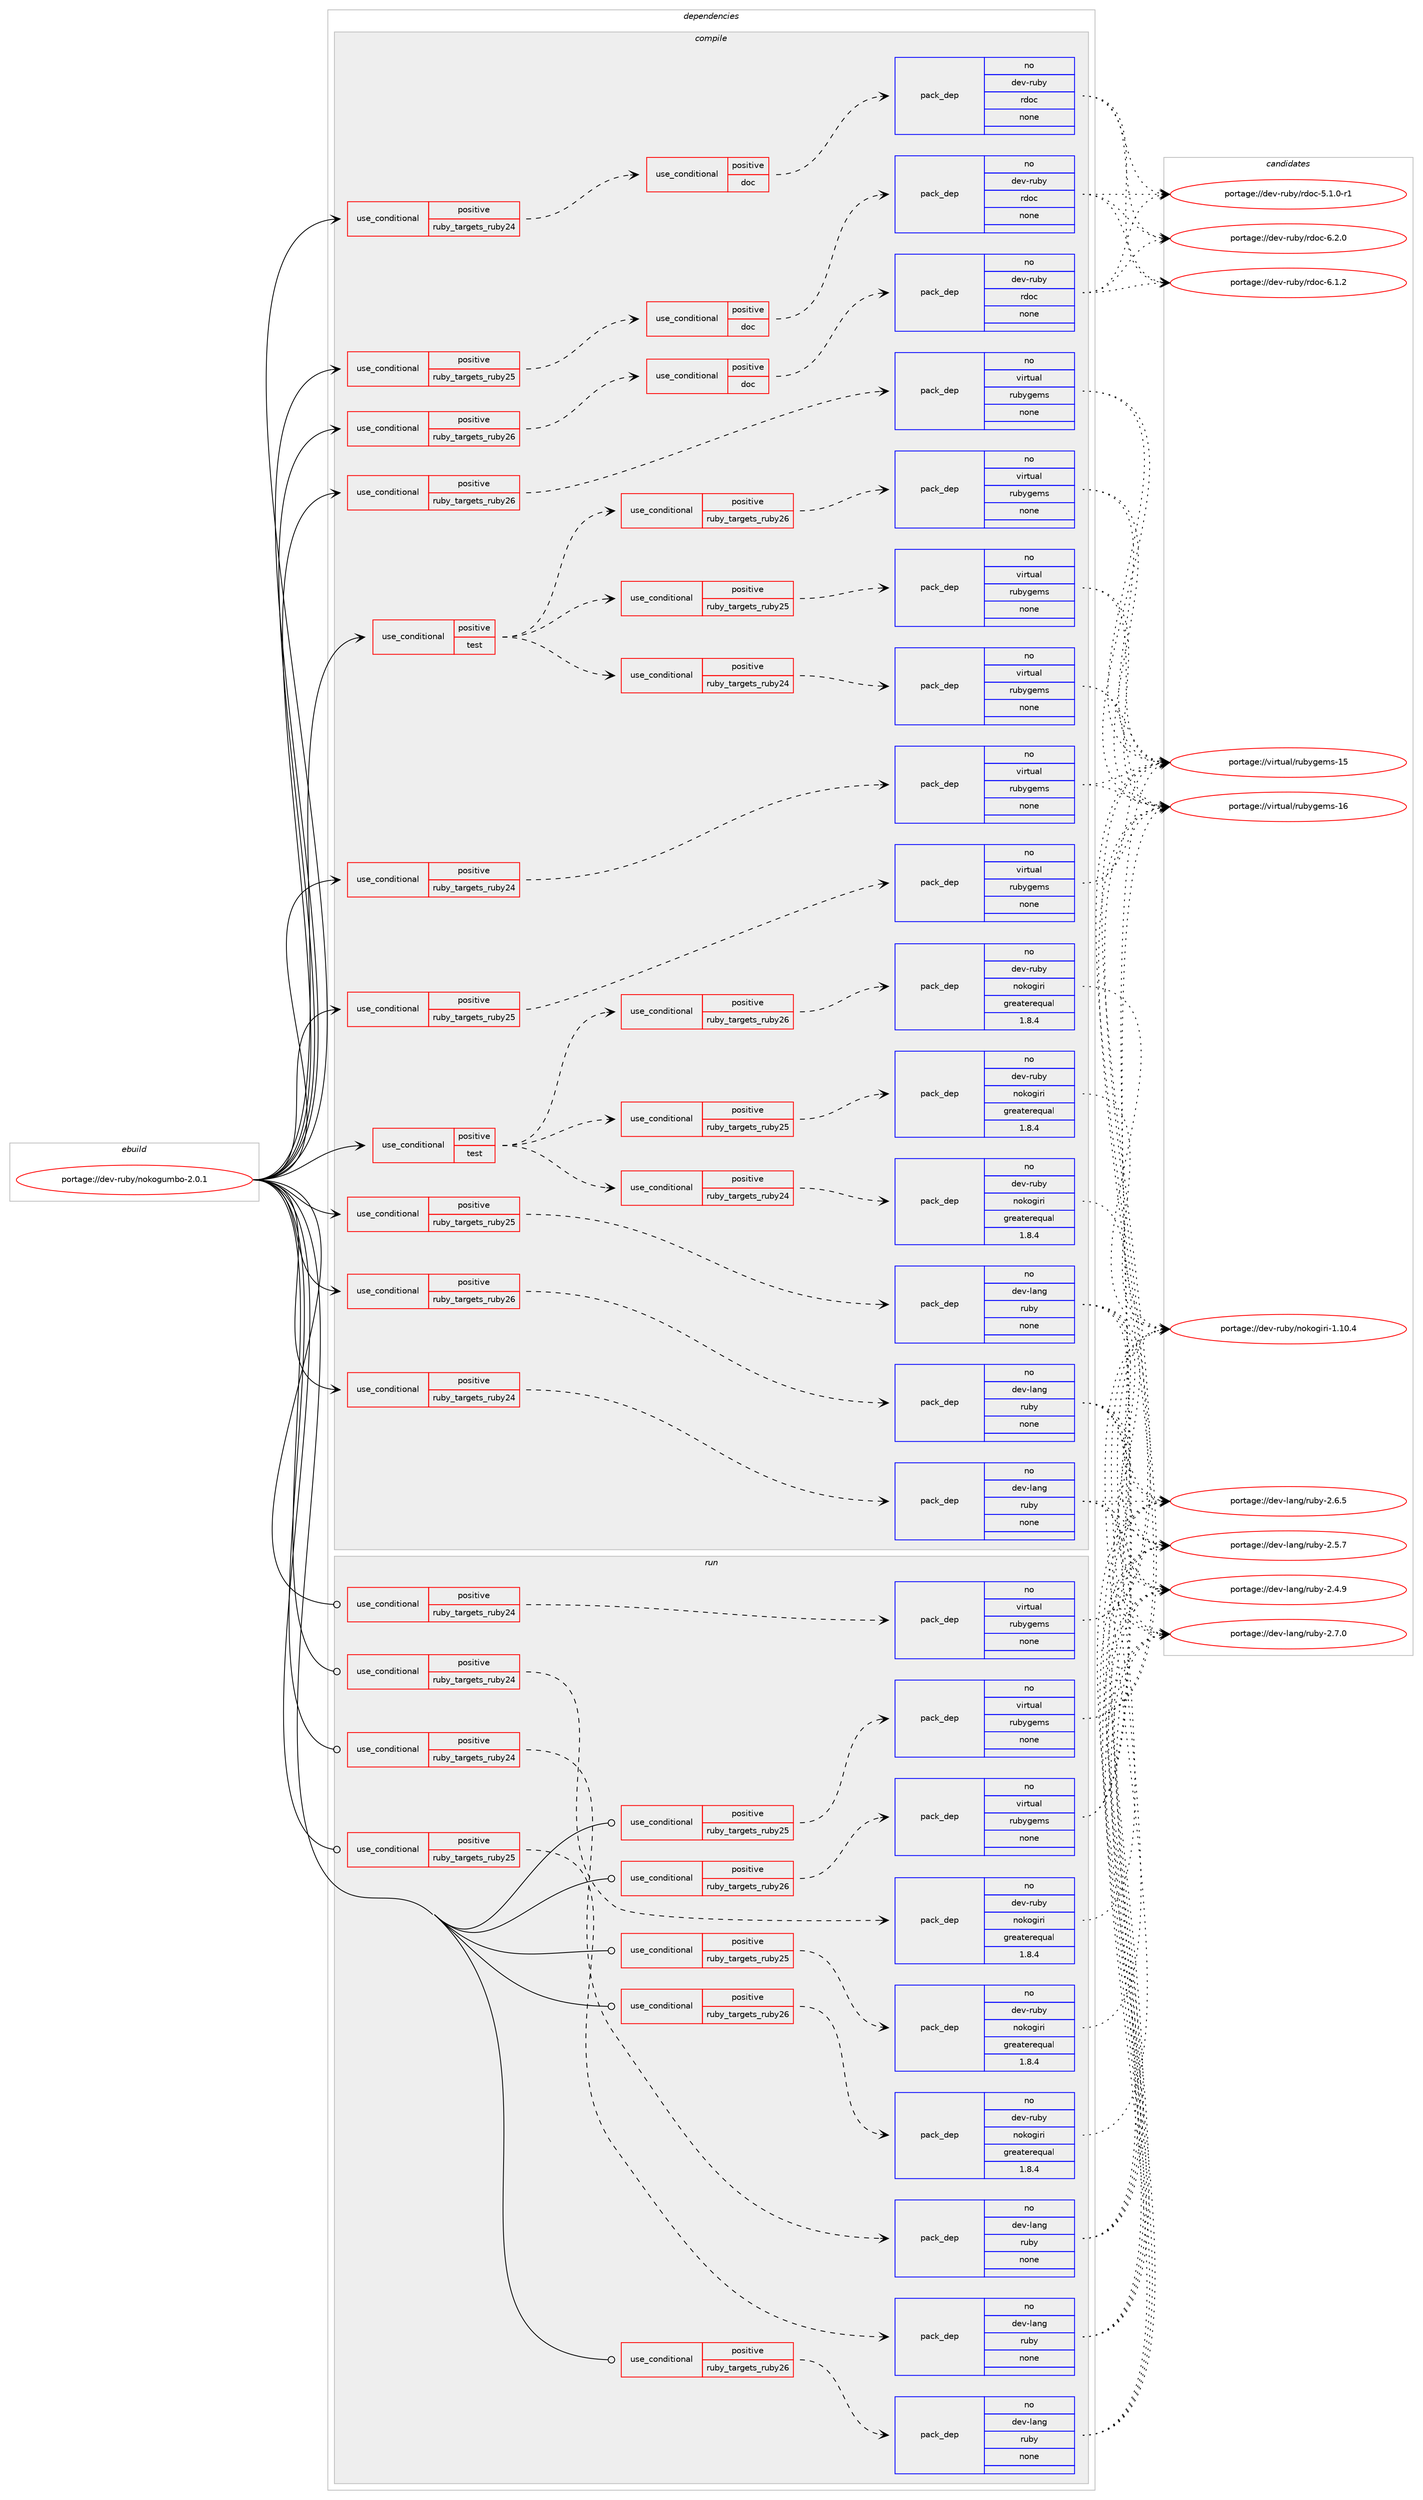 digraph prolog {

# *************
# Graph options
# *************

newrank=true;
concentrate=true;
compound=true;
graph [rankdir=LR,fontname=Helvetica,fontsize=10,ranksep=1.5];#, ranksep=2.5, nodesep=0.2];
edge  [arrowhead=vee];
node  [fontname=Helvetica,fontsize=10];

# **********
# The ebuild
# **********

subgraph cluster_leftcol {
color=gray;
rank=same;
label=<<i>ebuild</i>>;
id [label="portage://dev-ruby/nokogumbo-2.0.1", color=red, width=4, href="../dev-ruby/nokogumbo-2.0.1.svg"];
}

# ****************
# The dependencies
# ****************

subgraph cluster_midcol {
color=gray;
label=<<i>dependencies</i>>;
subgraph cluster_compile {
fillcolor="#eeeeee";
style=filled;
label=<<i>compile</i>>;
subgraph cond79966 {
dependency341956 [label=<<TABLE BORDER="0" CELLBORDER="1" CELLSPACING="0" CELLPADDING="4"><TR><TD ROWSPAN="3" CELLPADDING="10">use_conditional</TD></TR><TR><TD>positive</TD></TR><TR><TD>ruby_targets_ruby24</TD></TR></TABLE>>, shape=none, color=red];
subgraph cond79967 {
dependency341957 [label=<<TABLE BORDER="0" CELLBORDER="1" CELLSPACING="0" CELLPADDING="4"><TR><TD ROWSPAN="3" CELLPADDING="10">use_conditional</TD></TR><TR><TD>positive</TD></TR><TR><TD>doc</TD></TR></TABLE>>, shape=none, color=red];
subgraph pack257231 {
dependency341958 [label=<<TABLE BORDER="0" CELLBORDER="1" CELLSPACING="0" CELLPADDING="4" WIDTH="220"><TR><TD ROWSPAN="6" CELLPADDING="30">pack_dep</TD></TR><TR><TD WIDTH="110">no</TD></TR><TR><TD>dev-ruby</TD></TR><TR><TD>rdoc</TD></TR><TR><TD>none</TD></TR><TR><TD></TD></TR></TABLE>>, shape=none, color=blue];
}
dependency341957:e -> dependency341958:w [weight=20,style="dashed",arrowhead="vee"];
}
dependency341956:e -> dependency341957:w [weight=20,style="dashed",arrowhead="vee"];
}
id:e -> dependency341956:w [weight=20,style="solid",arrowhead="vee"];
subgraph cond79968 {
dependency341959 [label=<<TABLE BORDER="0" CELLBORDER="1" CELLSPACING="0" CELLPADDING="4"><TR><TD ROWSPAN="3" CELLPADDING="10">use_conditional</TD></TR><TR><TD>positive</TD></TR><TR><TD>ruby_targets_ruby24</TD></TR></TABLE>>, shape=none, color=red];
subgraph pack257232 {
dependency341960 [label=<<TABLE BORDER="0" CELLBORDER="1" CELLSPACING="0" CELLPADDING="4" WIDTH="220"><TR><TD ROWSPAN="6" CELLPADDING="30">pack_dep</TD></TR><TR><TD WIDTH="110">no</TD></TR><TR><TD>dev-lang</TD></TR><TR><TD>ruby</TD></TR><TR><TD>none</TD></TR><TR><TD></TD></TR></TABLE>>, shape=none, color=blue];
}
dependency341959:e -> dependency341960:w [weight=20,style="dashed",arrowhead="vee"];
}
id:e -> dependency341959:w [weight=20,style="solid",arrowhead="vee"];
subgraph cond79969 {
dependency341961 [label=<<TABLE BORDER="0" CELLBORDER="1" CELLSPACING="0" CELLPADDING="4"><TR><TD ROWSPAN="3" CELLPADDING="10">use_conditional</TD></TR><TR><TD>positive</TD></TR><TR><TD>ruby_targets_ruby24</TD></TR></TABLE>>, shape=none, color=red];
subgraph pack257233 {
dependency341962 [label=<<TABLE BORDER="0" CELLBORDER="1" CELLSPACING="0" CELLPADDING="4" WIDTH="220"><TR><TD ROWSPAN="6" CELLPADDING="30">pack_dep</TD></TR><TR><TD WIDTH="110">no</TD></TR><TR><TD>virtual</TD></TR><TR><TD>rubygems</TD></TR><TR><TD>none</TD></TR><TR><TD></TD></TR></TABLE>>, shape=none, color=blue];
}
dependency341961:e -> dependency341962:w [weight=20,style="dashed",arrowhead="vee"];
}
id:e -> dependency341961:w [weight=20,style="solid",arrowhead="vee"];
subgraph cond79970 {
dependency341963 [label=<<TABLE BORDER="0" CELLBORDER="1" CELLSPACING="0" CELLPADDING="4"><TR><TD ROWSPAN="3" CELLPADDING="10">use_conditional</TD></TR><TR><TD>positive</TD></TR><TR><TD>ruby_targets_ruby25</TD></TR></TABLE>>, shape=none, color=red];
subgraph cond79971 {
dependency341964 [label=<<TABLE BORDER="0" CELLBORDER="1" CELLSPACING="0" CELLPADDING="4"><TR><TD ROWSPAN="3" CELLPADDING="10">use_conditional</TD></TR><TR><TD>positive</TD></TR><TR><TD>doc</TD></TR></TABLE>>, shape=none, color=red];
subgraph pack257234 {
dependency341965 [label=<<TABLE BORDER="0" CELLBORDER="1" CELLSPACING="0" CELLPADDING="4" WIDTH="220"><TR><TD ROWSPAN="6" CELLPADDING="30">pack_dep</TD></TR><TR><TD WIDTH="110">no</TD></TR><TR><TD>dev-ruby</TD></TR><TR><TD>rdoc</TD></TR><TR><TD>none</TD></TR><TR><TD></TD></TR></TABLE>>, shape=none, color=blue];
}
dependency341964:e -> dependency341965:w [weight=20,style="dashed",arrowhead="vee"];
}
dependency341963:e -> dependency341964:w [weight=20,style="dashed",arrowhead="vee"];
}
id:e -> dependency341963:w [weight=20,style="solid",arrowhead="vee"];
subgraph cond79972 {
dependency341966 [label=<<TABLE BORDER="0" CELLBORDER="1" CELLSPACING="0" CELLPADDING="4"><TR><TD ROWSPAN="3" CELLPADDING="10">use_conditional</TD></TR><TR><TD>positive</TD></TR><TR><TD>ruby_targets_ruby25</TD></TR></TABLE>>, shape=none, color=red];
subgraph pack257235 {
dependency341967 [label=<<TABLE BORDER="0" CELLBORDER="1" CELLSPACING="0" CELLPADDING="4" WIDTH="220"><TR><TD ROWSPAN="6" CELLPADDING="30">pack_dep</TD></TR><TR><TD WIDTH="110">no</TD></TR><TR><TD>dev-lang</TD></TR><TR><TD>ruby</TD></TR><TR><TD>none</TD></TR><TR><TD></TD></TR></TABLE>>, shape=none, color=blue];
}
dependency341966:e -> dependency341967:w [weight=20,style="dashed",arrowhead="vee"];
}
id:e -> dependency341966:w [weight=20,style="solid",arrowhead="vee"];
subgraph cond79973 {
dependency341968 [label=<<TABLE BORDER="0" CELLBORDER="1" CELLSPACING="0" CELLPADDING="4"><TR><TD ROWSPAN="3" CELLPADDING="10">use_conditional</TD></TR><TR><TD>positive</TD></TR><TR><TD>ruby_targets_ruby25</TD></TR></TABLE>>, shape=none, color=red];
subgraph pack257236 {
dependency341969 [label=<<TABLE BORDER="0" CELLBORDER="1" CELLSPACING="0" CELLPADDING="4" WIDTH="220"><TR><TD ROWSPAN="6" CELLPADDING="30">pack_dep</TD></TR><TR><TD WIDTH="110">no</TD></TR><TR><TD>virtual</TD></TR><TR><TD>rubygems</TD></TR><TR><TD>none</TD></TR><TR><TD></TD></TR></TABLE>>, shape=none, color=blue];
}
dependency341968:e -> dependency341969:w [weight=20,style="dashed",arrowhead="vee"];
}
id:e -> dependency341968:w [weight=20,style="solid",arrowhead="vee"];
subgraph cond79974 {
dependency341970 [label=<<TABLE BORDER="0" CELLBORDER="1" CELLSPACING="0" CELLPADDING="4"><TR><TD ROWSPAN="3" CELLPADDING="10">use_conditional</TD></TR><TR><TD>positive</TD></TR><TR><TD>ruby_targets_ruby26</TD></TR></TABLE>>, shape=none, color=red];
subgraph cond79975 {
dependency341971 [label=<<TABLE BORDER="0" CELLBORDER="1" CELLSPACING="0" CELLPADDING="4"><TR><TD ROWSPAN="3" CELLPADDING="10">use_conditional</TD></TR><TR><TD>positive</TD></TR><TR><TD>doc</TD></TR></TABLE>>, shape=none, color=red];
subgraph pack257237 {
dependency341972 [label=<<TABLE BORDER="0" CELLBORDER="1" CELLSPACING="0" CELLPADDING="4" WIDTH="220"><TR><TD ROWSPAN="6" CELLPADDING="30">pack_dep</TD></TR><TR><TD WIDTH="110">no</TD></TR><TR><TD>dev-ruby</TD></TR><TR><TD>rdoc</TD></TR><TR><TD>none</TD></TR><TR><TD></TD></TR></TABLE>>, shape=none, color=blue];
}
dependency341971:e -> dependency341972:w [weight=20,style="dashed",arrowhead="vee"];
}
dependency341970:e -> dependency341971:w [weight=20,style="dashed",arrowhead="vee"];
}
id:e -> dependency341970:w [weight=20,style="solid",arrowhead="vee"];
subgraph cond79976 {
dependency341973 [label=<<TABLE BORDER="0" CELLBORDER="1" CELLSPACING="0" CELLPADDING="4"><TR><TD ROWSPAN="3" CELLPADDING="10">use_conditional</TD></TR><TR><TD>positive</TD></TR><TR><TD>ruby_targets_ruby26</TD></TR></TABLE>>, shape=none, color=red];
subgraph pack257238 {
dependency341974 [label=<<TABLE BORDER="0" CELLBORDER="1" CELLSPACING="0" CELLPADDING="4" WIDTH="220"><TR><TD ROWSPAN="6" CELLPADDING="30">pack_dep</TD></TR><TR><TD WIDTH="110">no</TD></TR><TR><TD>dev-lang</TD></TR><TR><TD>ruby</TD></TR><TR><TD>none</TD></TR><TR><TD></TD></TR></TABLE>>, shape=none, color=blue];
}
dependency341973:e -> dependency341974:w [weight=20,style="dashed",arrowhead="vee"];
}
id:e -> dependency341973:w [weight=20,style="solid",arrowhead="vee"];
subgraph cond79977 {
dependency341975 [label=<<TABLE BORDER="0" CELLBORDER="1" CELLSPACING="0" CELLPADDING="4"><TR><TD ROWSPAN="3" CELLPADDING="10">use_conditional</TD></TR><TR><TD>positive</TD></TR><TR><TD>ruby_targets_ruby26</TD></TR></TABLE>>, shape=none, color=red];
subgraph pack257239 {
dependency341976 [label=<<TABLE BORDER="0" CELLBORDER="1" CELLSPACING="0" CELLPADDING="4" WIDTH="220"><TR><TD ROWSPAN="6" CELLPADDING="30">pack_dep</TD></TR><TR><TD WIDTH="110">no</TD></TR><TR><TD>virtual</TD></TR><TR><TD>rubygems</TD></TR><TR><TD>none</TD></TR><TR><TD></TD></TR></TABLE>>, shape=none, color=blue];
}
dependency341975:e -> dependency341976:w [weight=20,style="dashed",arrowhead="vee"];
}
id:e -> dependency341975:w [weight=20,style="solid",arrowhead="vee"];
subgraph cond79978 {
dependency341977 [label=<<TABLE BORDER="0" CELLBORDER="1" CELLSPACING="0" CELLPADDING="4"><TR><TD ROWSPAN="3" CELLPADDING="10">use_conditional</TD></TR><TR><TD>positive</TD></TR><TR><TD>test</TD></TR></TABLE>>, shape=none, color=red];
subgraph cond79979 {
dependency341978 [label=<<TABLE BORDER="0" CELLBORDER="1" CELLSPACING="0" CELLPADDING="4"><TR><TD ROWSPAN="3" CELLPADDING="10">use_conditional</TD></TR><TR><TD>positive</TD></TR><TR><TD>ruby_targets_ruby24</TD></TR></TABLE>>, shape=none, color=red];
subgraph pack257240 {
dependency341979 [label=<<TABLE BORDER="0" CELLBORDER="1" CELLSPACING="0" CELLPADDING="4" WIDTH="220"><TR><TD ROWSPAN="6" CELLPADDING="30">pack_dep</TD></TR><TR><TD WIDTH="110">no</TD></TR><TR><TD>dev-ruby</TD></TR><TR><TD>nokogiri</TD></TR><TR><TD>greaterequal</TD></TR><TR><TD>1.8.4</TD></TR></TABLE>>, shape=none, color=blue];
}
dependency341978:e -> dependency341979:w [weight=20,style="dashed",arrowhead="vee"];
}
dependency341977:e -> dependency341978:w [weight=20,style="dashed",arrowhead="vee"];
subgraph cond79980 {
dependency341980 [label=<<TABLE BORDER="0" CELLBORDER="1" CELLSPACING="0" CELLPADDING="4"><TR><TD ROWSPAN="3" CELLPADDING="10">use_conditional</TD></TR><TR><TD>positive</TD></TR><TR><TD>ruby_targets_ruby25</TD></TR></TABLE>>, shape=none, color=red];
subgraph pack257241 {
dependency341981 [label=<<TABLE BORDER="0" CELLBORDER="1" CELLSPACING="0" CELLPADDING="4" WIDTH="220"><TR><TD ROWSPAN="6" CELLPADDING="30">pack_dep</TD></TR><TR><TD WIDTH="110">no</TD></TR><TR><TD>dev-ruby</TD></TR><TR><TD>nokogiri</TD></TR><TR><TD>greaterequal</TD></TR><TR><TD>1.8.4</TD></TR></TABLE>>, shape=none, color=blue];
}
dependency341980:e -> dependency341981:w [weight=20,style="dashed",arrowhead="vee"];
}
dependency341977:e -> dependency341980:w [weight=20,style="dashed",arrowhead="vee"];
subgraph cond79981 {
dependency341982 [label=<<TABLE BORDER="0" CELLBORDER="1" CELLSPACING="0" CELLPADDING="4"><TR><TD ROWSPAN="3" CELLPADDING="10">use_conditional</TD></TR><TR><TD>positive</TD></TR><TR><TD>ruby_targets_ruby26</TD></TR></TABLE>>, shape=none, color=red];
subgraph pack257242 {
dependency341983 [label=<<TABLE BORDER="0" CELLBORDER="1" CELLSPACING="0" CELLPADDING="4" WIDTH="220"><TR><TD ROWSPAN="6" CELLPADDING="30">pack_dep</TD></TR><TR><TD WIDTH="110">no</TD></TR><TR><TD>dev-ruby</TD></TR><TR><TD>nokogiri</TD></TR><TR><TD>greaterequal</TD></TR><TR><TD>1.8.4</TD></TR></TABLE>>, shape=none, color=blue];
}
dependency341982:e -> dependency341983:w [weight=20,style="dashed",arrowhead="vee"];
}
dependency341977:e -> dependency341982:w [weight=20,style="dashed",arrowhead="vee"];
}
id:e -> dependency341977:w [weight=20,style="solid",arrowhead="vee"];
subgraph cond79982 {
dependency341984 [label=<<TABLE BORDER="0" CELLBORDER="1" CELLSPACING="0" CELLPADDING="4"><TR><TD ROWSPAN="3" CELLPADDING="10">use_conditional</TD></TR><TR><TD>positive</TD></TR><TR><TD>test</TD></TR></TABLE>>, shape=none, color=red];
subgraph cond79983 {
dependency341985 [label=<<TABLE BORDER="0" CELLBORDER="1" CELLSPACING="0" CELLPADDING="4"><TR><TD ROWSPAN="3" CELLPADDING="10">use_conditional</TD></TR><TR><TD>positive</TD></TR><TR><TD>ruby_targets_ruby24</TD></TR></TABLE>>, shape=none, color=red];
subgraph pack257243 {
dependency341986 [label=<<TABLE BORDER="0" CELLBORDER="1" CELLSPACING="0" CELLPADDING="4" WIDTH="220"><TR><TD ROWSPAN="6" CELLPADDING="30">pack_dep</TD></TR><TR><TD WIDTH="110">no</TD></TR><TR><TD>virtual</TD></TR><TR><TD>rubygems</TD></TR><TR><TD>none</TD></TR><TR><TD></TD></TR></TABLE>>, shape=none, color=blue];
}
dependency341985:e -> dependency341986:w [weight=20,style="dashed",arrowhead="vee"];
}
dependency341984:e -> dependency341985:w [weight=20,style="dashed",arrowhead="vee"];
subgraph cond79984 {
dependency341987 [label=<<TABLE BORDER="0" CELLBORDER="1" CELLSPACING="0" CELLPADDING="4"><TR><TD ROWSPAN="3" CELLPADDING="10">use_conditional</TD></TR><TR><TD>positive</TD></TR><TR><TD>ruby_targets_ruby25</TD></TR></TABLE>>, shape=none, color=red];
subgraph pack257244 {
dependency341988 [label=<<TABLE BORDER="0" CELLBORDER="1" CELLSPACING="0" CELLPADDING="4" WIDTH="220"><TR><TD ROWSPAN="6" CELLPADDING="30">pack_dep</TD></TR><TR><TD WIDTH="110">no</TD></TR><TR><TD>virtual</TD></TR><TR><TD>rubygems</TD></TR><TR><TD>none</TD></TR><TR><TD></TD></TR></TABLE>>, shape=none, color=blue];
}
dependency341987:e -> dependency341988:w [weight=20,style="dashed",arrowhead="vee"];
}
dependency341984:e -> dependency341987:w [weight=20,style="dashed",arrowhead="vee"];
subgraph cond79985 {
dependency341989 [label=<<TABLE BORDER="0" CELLBORDER="1" CELLSPACING="0" CELLPADDING="4"><TR><TD ROWSPAN="3" CELLPADDING="10">use_conditional</TD></TR><TR><TD>positive</TD></TR><TR><TD>ruby_targets_ruby26</TD></TR></TABLE>>, shape=none, color=red];
subgraph pack257245 {
dependency341990 [label=<<TABLE BORDER="0" CELLBORDER="1" CELLSPACING="0" CELLPADDING="4" WIDTH="220"><TR><TD ROWSPAN="6" CELLPADDING="30">pack_dep</TD></TR><TR><TD WIDTH="110">no</TD></TR><TR><TD>virtual</TD></TR><TR><TD>rubygems</TD></TR><TR><TD>none</TD></TR><TR><TD></TD></TR></TABLE>>, shape=none, color=blue];
}
dependency341989:e -> dependency341990:w [weight=20,style="dashed",arrowhead="vee"];
}
dependency341984:e -> dependency341989:w [weight=20,style="dashed",arrowhead="vee"];
}
id:e -> dependency341984:w [weight=20,style="solid",arrowhead="vee"];
}
subgraph cluster_compileandrun {
fillcolor="#eeeeee";
style=filled;
label=<<i>compile and run</i>>;
}
subgraph cluster_run {
fillcolor="#eeeeee";
style=filled;
label=<<i>run</i>>;
subgraph cond79986 {
dependency341991 [label=<<TABLE BORDER="0" CELLBORDER="1" CELLSPACING="0" CELLPADDING="4"><TR><TD ROWSPAN="3" CELLPADDING="10">use_conditional</TD></TR><TR><TD>positive</TD></TR><TR><TD>ruby_targets_ruby24</TD></TR></TABLE>>, shape=none, color=red];
subgraph pack257246 {
dependency341992 [label=<<TABLE BORDER="0" CELLBORDER="1" CELLSPACING="0" CELLPADDING="4" WIDTH="220"><TR><TD ROWSPAN="6" CELLPADDING="30">pack_dep</TD></TR><TR><TD WIDTH="110">no</TD></TR><TR><TD>dev-lang</TD></TR><TR><TD>ruby</TD></TR><TR><TD>none</TD></TR><TR><TD></TD></TR></TABLE>>, shape=none, color=blue];
}
dependency341991:e -> dependency341992:w [weight=20,style="dashed",arrowhead="vee"];
}
id:e -> dependency341991:w [weight=20,style="solid",arrowhead="odot"];
subgraph cond79987 {
dependency341993 [label=<<TABLE BORDER="0" CELLBORDER="1" CELLSPACING="0" CELLPADDING="4"><TR><TD ROWSPAN="3" CELLPADDING="10">use_conditional</TD></TR><TR><TD>positive</TD></TR><TR><TD>ruby_targets_ruby24</TD></TR></TABLE>>, shape=none, color=red];
subgraph pack257247 {
dependency341994 [label=<<TABLE BORDER="0" CELLBORDER="1" CELLSPACING="0" CELLPADDING="4" WIDTH="220"><TR><TD ROWSPAN="6" CELLPADDING="30">pack_dep</TD></TR><TR><TD WIDTH="110">no</TD></TR><TR><TD>dev-ruby</TD></TR><TR><TD>nokogiri</TD></TR><TR><TD>greaterequal</TD></TR><TR><TD>1.8.4</TD></TR></TABLE>>, shape=none, color=blue];
}
dependency341993:e -> dependency341994:w [weight=20,style="dashed",arrowhead="vee"];
}
id:e -> dependency341993:w [weight=20,style="solid",arrowhead="odot"];
subgraph cond79988 {
dependency341995 [label=<<TABLE BORDER="0" CELLBORDER="1" CELLSPACING="0" CELLPADDING="4"><TR><TD ROWSPAN="3" CELLPADDING="10">use_conditional</TD></TR><TR><TD>positive</TD></TR><TR><TD>ruby_targets_ruby24</TD></TR></TABLE>>, shape=none, color=red];
subgraph pack257248 {
dependency341996 [label=<<TABLE BORDER="0" CELLBORDER="1" CELLSPACING="0" CELLPADDING="4" WIDTH="220"><TR><TD ROWSPAN="6" CELLPADDING="30">pack_dep</TD></TR><TR><TD WIDTH="110">no</TD></TR><TR><TD>virtual</TD></TR><TR><TD>rubygems</TD></TR><TR><TD>none</TD></TR><TR><TD></TD></TR></TABLE>>, shape=none, color=blue];
}
dependency341995:e -> dependency341996:w [weight=20,style="dashed",arrowhead="vee"];
}
id:e -> dependency341995:w [weight=20,style="solid",arrowhead="odot"];
subgraph cond79989 {
dependency341997 [label=<<TABLE BORDER="0" CELLBORDER="1" CELLSPACING="0" CELLPADDING="4"><TR><TD ROWSPAN="3" CELLPADDING="10">use_conditional</TD></TR><TR><TD>positive</TD></TR><TR><TD>ruby_targets_ruby25</TD></TR></TABLE>>, shape=none, color=red];
subgraph pack257249 {
dependency341998 [label=<<TABLE BORDER="0" CELLBORDER="1" CELLSPACING="0" CELLPADDING="4" WIDTH="220"><TR><TD ROWSPAN="6" CELLPADDING="30">pack_dep</TD></TR><TR><TD WIDTH="110">no</TD></TR><TR><TD>dev-lang</TD></TR><TR><TD>ruby</TD></TR><TR><TD>none</TD></TR><TR><TD></TD></TR></TABLE>>, shape=none, color=blue];
}
dependency341997:e -> dependency341998:w [weight=20,style="dashed",arrowhead="vee"];
}
id:e -> dependency341997:w [weight=20,style="solid",arrowhead="odot"];
subgraph cond79990 {
dependency341999 [label=<<TABLE BORDER="0" CELLBORDER="1" CELLSPACING="0" CELLPADDING="4"><TR><TD ROWSPAN="3" CELLPADDING="10">use_conditional</TD></TR><TR><TD>positive</TD></TR><TR><TD>ruby_targets_ruby25</TD></TR></TABLE>>, shape=none, color=red];
subgraph pack257250 {
dependency342000 [label=<<TABLE BORDER="0" CELLBORDER="1" CELLSPACING="0" CELLPADDING="4" WIDTH="220"><TR><TD ROWSPAN="6" CELLPADDING="30">pack_dep</TD></TR><TR><TD WIDTH="110">no</TD></TR><TR><TD>dev-ruby</TD></TR><TR><TD>nokogiri</TD></TR><TR><TD>greaterequal</TD></TR><TR><TD>1.8.4</TD></TR></TABLE>>, shape=none, color=blue];
}
dependency341999:e -> dependency342000:w [weight=20,style="dashed",arrowhead="vee"];
}
id:e -> dependency341999:w [weight=20,style="solid",arrowhead="odot"];
subgraph cond79991 {
dependency342001 [label=<<TABLE BORDER="0" CELLBORDER="1" CELLSPACING="0" CELLPADDING="4"><TR><TD ROWSPAN="3" CELLPADDING="10">use_conditional</TD></TR><TR><TD>positive</TD></TR><TR><TD>ruby_targets_ruby25</TD></TR></TABLE>>, shape=none, color=red];
subgraph pack257251 {
dependency342002 [label=<<TABLE BORDER="0" CELLBORDER="1" CELLSPACING="0" CELLPADDING="4" WIDTH="220"><TR><TD ROWSPAN="6" CELLPADDING="30">pack_dep</TD></TR><TR><TD WIDTH="110">no</TD></TR><TR><TD>virtual</TD></TR><TR><TD>rubygems</TD></TR><TR><TD>none</TD></TR><TR><TD></TD></TR></TABLE>>, shape=none, color=blue];
}
dependency342001:e -> dependency342002:w [weight=20,style="dashed",arrowhead="vee"];
}
id:e -> dependency342001:w [weight=20,style="solid",arrowhead="odot"];
subgraph cond79992 {
dependency342003 [label=<<TABLE BORDER="0" CELLBORDER="1" CELLSPACING="0" CELLPADDING="4"><TR><TD ROWSPAN="3" CELLPADDING="10">use_conditional</TD></TR><TR><TD>positive</TD></TR><TR><TD>ruby_targets_ruby26</TD></TR></TABLE>>, shape=none, color=red];
subgraph pack257252 {
dependency342004 [label=<<TABLE BORDER="0" CELLBORDER="1" CELLSPACING="0" CELLPADDING="4" WIDTH="220"><TR><TD ROWSPAN="6" CELLPADDING="30">pack_dep</TD></TR><TR><TD WIDTH="110">no</TD></TR><TR><TD>dev-lang</TD></TR><TR><TD>ruby</TD></TR><TR><TD>none</TD></TR><TR><TD></TD></TR></TABLE>>, shape=none, color=blue];
}
dependency342003:e -> dependency342004:w [weight=20,style="dashed",arrowhead="vee"];
}
id:e -> dependency342003:w [weight=20,style="solid",arrowhead="odot"];
subgraph cond79993 {
dependency342005 [label=<<TABLE BORDER="0" CELLBORDER="1" CELLSPACING="0" CELLPADDING="4"><TR><TD ROWSPAN="3" CELLPADDING="10">use_conditional</TD></TR><TR><TD>positive</TD></TR><TR><TD>ruby_targets_ruby26</TD></TR></TABLE>>, shape=none, color=red];
subgraph pack257253 {
dependency342006 [label=<<TABLE BORDER="0" CELLBORDER="1" CELLSPACING="0" CELLPADDING="4" WIDTH="220"><TR><TD ROWSPAN="6" CELLPADDING="30">pack_dep</TD></TR><TR><TD WIDTH="110">no</TD></TR><TR><TD>dev-ruby</TD></TR><TR><TD>nokogiri</TD></TR><TR><TD>greaterequal</TD></TR><TR><TD>1.8.4</TD></TR></TABLE>>, shape=none, color=blue];
}
dependency342005:e -> dependency342006:w [weight=20,style="dashed",arrowhead="vee"];
}
id:e -> dependency342005:w [weight=20,style="solid",arrowhead="odot"];
subgraph cond79994 {
dependency342007 [label=<<TABLE BORDER="0" CELLBORDER="1" CELLSPACING="0" CELLPADDING="4"><TR><TD ROWSPAN="3" CELLPADDING="10">use_conditional</TD></TR><TR><TD>positive</TD></TR><TR><TD>ruby_targets_ruby26</TD></TR></TABLE>>, shape=none, color=red];
subgraph pack257254 {
dependency342008 [label=<<TABLE BORDER="0" CELLBORDER="1" CELLSPACING="0" CELLPADDING="4" WIDTH="220"><TR><TD ROWSPAN="6" CELLPADDING="30">pack_dep</TD></TR><TR><TD WIDTH="110">no</TD></TR><TR><TD>virtual</TD></TR><TR><TD>rubygems</TD></TR><TR><TD>none</TD></TR><TR><TD></TD></TR></TABLE>>, shape=none, color=blue];
}
dependency342007:e -> dependency342008:w [weight=20,style="dashed",arrowhead="vee"];
}
id:e -> dependency342007:w [weight=20,style="solid",arrowhead="odot"];
}
}

# **************
# The candidates
# **************

subgraph cluster_choices {
rank=same;
color=gray;
label=<<i>candidates</i>>;

subgraph choice257231 {
color=black;
nodesep=1;
choice10010111845114117981214711410011199455446504648 [label="portage://dev-ruby/rdoc-6.2.0", color=red, width=4,href="../dev-ruby/rdoc-6.2.0.svg"];
choice10010111845114117981214711410011199455446494650 [label="portage://dev-ruby/rdoc-6.1.2", color=red, width=4,href="../dev-ruby/rdoc-6.1.2.svg"];
choice100101118451141179812147114100111994553464946484511449 [label="portage://dev-ruby/rdoc-5.1.0-r1", color=red, width=4,href="../dev-ruby/rdoc-5.1.0-r1.svg"];
dependency341958:e -> choice10010111845114117981214711410011199455446504648:w [style=dotted,weight="100"];
dependency341958:e -> choice10010111845114117981214711410011199455446494650:w [style=dotted,weight="100"];
dependency341958:e -> choice100101118451141179812147114100111994553464946484511449:w [style=dotted,weight="100"];
}
subgraph choice257232 {
color=black;
nodesep=1;
choice10010111845108971101034711411798121455046554648 [label="portage://dev-lang/ruby-2.7.0", color=red, width=4,href="../dev-lang/ruby-2.7.0.svg"];
choice10010111845108971101034711411798121455046544653 [label="portage://dev-lang/ruby-2.6.5", color=red, width=4,href="../dev-lang/ruby-2.6.5.svg"];
choice10010111845108971101034711411798121455046534655 [label="portage://dev-lang/ruby-2.5.7", color=red, width=4,href="../dev-lang/ruby-2.5.7.svg"];
choice10010111845108971101034711411798121455046524657 [label="portage://dev-lang/ruby-2.4.9", color=red, width=4,href="../dev-lang/ruby-2.4.9.svg"];
dependency341960:e -> choice10010111845108971101034711411798121455046554648:w [style=dotted,weight="100"];
dependency341960:e -> choice10010111845108971101034711411798121455046544653:w [style=dotted,weight="100"];
dependency341960:e -> choice10010111845108971101034711411798121455046534655:w [style=dotted,weight="100"];
dependency341960:e -> choice10010111845108971101034711411798121455046524657:w [style=dotted,weight="100"];
}
subgraph choice257233 {
color=black;
nodesep=1;
choice118105114116117971084711411798121103101109115454954 [label="portage://virtual/rubygems-16", color=red, width=4,href="../virtual/rubygems-16.svg"];
choice118105114116117971084711411798121103101109115454953 [label="portage://virtual/rubygems-15", color=red, width=4,href="../virtual/rubygems-15.svg"];
dependency341962:e -> choice118105114116117971084711411798121103101109115454954:w [style=dotted,weight="100"];
dependency341962:e -> choice118105114116117971084711411798121103101109115454953:w [style=dotted,weight="100"];
}
subgraph choice257234 {
color=black;
nodesep=1;
choice10010111845114117981214711410011199455446504648 [label="portage://dev-ruby/rdoc-6.2.0", color=red, width=4,href="../dev-ruby/rdoc-6.2.0.svg"];
choice10010111845114117981214711410011199455446494650 [label="portage://dev-ruby/rdoc-6.1.2", color=red, width=4,href="../dev-ruby/rdoc-6.1.2.svg"];
choice100101118451141179812147114100111994553464946484511449 [label="portage://dev-ruby/rdoc-5.1.0-r1", color=red, width=4,href="../dev-ruby/rdoc-5.1.0-r1.svg"];
dependency341965:e -> choice10010111845114117981214711410011199455446504648:w [style=dotted,weight="100"];
dependency341965:e -> choice10010111845114117981214711410011199455446494650:w [style=dotted,weight="100"];
dependency341965:e -> choice100101118451141179812147114100111994553464946484511449:w [style=dotted,weight="100"];
}
subgraph choice257235 {
color=black;
nodesep=1;
choice10010111845108971101034711411798121455046554648 [label="portage://dev-lang/ruby-2.7.0", color=red, width=4,href="../dev-lang/ruby-2.7.0.svg"];
choice10010111845108971101034711411798121455046544653 [label="portage://dev-lang/ruby-2.6.5", color=red, width=4,href="../dev-lang/ruby-2.6.5.svg"];
choice10010111845108971101034711411798121455046534655 [label="portage://dev-lang/ruby-2.5.7", color=red, width=4,href="../dev-lang/ruby-2.5.7.svg"];
choice10010111845108971101034711411798121455046524657 [label="portage://dev-lang/ruby-2.4.9", color=red, width=4,href="../dev-lang/ruby-2.4.9.svg"];
dependency341967:e -> choice10010111845108971101034711411798121455046554648:w [style=dotted,weight="100"];
dependency341967:e -> choice10010111845108971101034711411798121455046544653:w [style=dotted,weight="100"];
dependency341967:e -> choice10010111845108971101034711411798121455046534655:w [style=dotted,weight="100"];
dependency341967:e -> choice10010111845108971101034711411798121455046524657:w [style=dotted,weight="100"];
}
subgraph choice257236 {
color=black;
nodesep=1;
choice118105114116117971084711411798121103101109115454954 [label="portage://virtual/rubygems-16", color=red, width=4,href="../virtual/rubygems-16.svg"];
choice118105114116117971084711411798121103101109115454953 [label="portage://virtual/rubygems-15", color=red, width=4,href="../virtual/rubygems-15.svg"];
dependency341969:e -> choice118105114116117971084711411798121103101109115454954:w [style=dotted,weight="100"];
dependency341969:e -> choice118105114116117971084711411798121103101109115454953:w [style=dotted,weight="100"];
}
subgraph choice257237 {
color=black;
nodesep=1;
choice10010111845114117981214711410011199455446504648 [label="portage://dev-ruby/rdoc-6.2.0", color=red, width=4,href="../dev-ruby/rdoc-6.2.0.svg"];
choice10010111845114117981214711410011199455446494650 [label="portage://dev-ruby/rdoc-6.1.2", color=red, width=4,href="../dev-ruby/rdoc-6.1.2.svg"];
choice100101118451141179812147114100111994553464946484511449 [label="portage://dev-ruby/rdoc-5.1.0-r1", color=red, width=4,href="../dev-ruby/rdoc-5.1.0-r1.svg"];
dependency341972:e -> choice10010111845114117981214711410011199455446504648:w [style=dotted,weight="100"];
dependency341972:e -> choice10010111845114117981214711410011199455446494650:w [style=dotted,weight="100"];
dependency341972:e -> choice100101118451141179812147114100111994553464946484511449:w [style=dotted,weight="100"];
}
subgraph choice257238 {
color=black;
nodesep=1;
choice10010111845108971101034711411798121455046554648 [label="portage://dev-lang/ruby-2.7.0", color=red, width=4,href="../dev-lang/ruby-2.7.0.svg"];
choice10010111845108971101034711411798121455046544653 [label="portage://dev-lang/ruby-2.6.5", color=red, width=4,href="../dev-lang/ruby-2.6.5.svg"];
choice10010111845108971101034711411798121455046534655 [label="portage://dev-lang/ruby-2.5.7", color=red, width=4,href="../dev-lang/ruby-2.5.7.svg"];
choice10010111845108971101034711411798121455046524657 [label="portage://dev-lang/ruby-2.4.9", color=red, width=4,href="../dev-lang/ruby-2.4.9.svg"];
dependency341974:e -> choice10010111845108971101034711411798121455046554648:w [style=dotted,weight="100"];
dependency341974:e -> choice10010111845108971101034711411798121455046544653:w [style=dotted,weight="100"];
dependency341974:e -> choice10010111845108971101034711411798121455046534655:w [style=dotted,weight="100"];
dependency341974:e -> choice10010111845108971101034711411798121455046524657:w [style=dotted,weight="100"];
}
subgraph choice257239 {
color=black;
nodesep=1;
choice118105114116117971084711411798121103101109115454954 [label="portage://virtual/rubygems-16", color=red, width=4,href="../virtual/rubygems-16.svg"];
choice118105114116117971084711411798121103101109115454953 [label="portage://virtual/rubygems-15", color=red, width=4,href="../virtual/rubygems-15.svg"];
dependency341976:e -> choice118105114116117971084711411798121103101109115454954:w [style=dotted,weight="100"];
dependency341976:e -> choice118105114116117971084711411798121103101109115454953:w [style=dotted,weight="100"];
}
subgraph choice257240 {
color=black;
nodesep=1;
choice10010111845114117981214711011110711110310511410545494649484652 [label="portage://dev-ruby/nokogiri-1.10.4", color=red, width=4,href="../dev-ruby/nokogiri-1.10.4.svg"];
dependency341979:e -> choice10010111845114117981214711011110711110310511410545494649484652:w [style=dotted,weight="100"];
}
subgraph choice257241 {
color=black;
nodesep=1;
choice10010111845114117981214711011110711110310511410545494649484652 [label="portage://dev-ruby/nokogiri-1.10.4", color=red, width=4,href="../dev-ruby/nokogiri-1.10.4.svg"];
dependency341981:e -> choice10010111845114117981214711011110711110310511410545494649484652:w [style=dotted,weight="100"];
}
subgraph choice257242 {
color=black;
nodesep=1;
choice10010111845114117981214711011110711110310511410545494649484652 [label="portage://dev-ruby/nokogiri-1.10.4", color=red, width=4,href="../dev-ruby/nokogiri-1.10.4.svg"];
dependency341983:e -> choice10010111845114117981214711011110711110310511410545494649484652:w [style=dotted,weight="100"];
}
subgraph choice257243 {
color=black;
nodesep=1;
choice118105114116117971084711411798121103101109115454954 [label="portage://virtual/rubygems-16", color=red, width=4,href="../virtual/rubygems-16.svg"];
choice118105114116117971084711411798121103101109115454953 [label="portage://virtual/rubygems-15", color=red, width=4,href="../virtual/rubygems-15.svg"];
dependency341986:e -> choice118105114116117971084711411798121103101109115454954:w [style=dotted,weight="100"];
dependency341986:e -> choice118105114116117971084711411798121103101109115454953:w [style=dotted,weight="100"];
}
subgraph choice257244 {
color=black;
nodesep=1;
choice118105114116117971084711411798121103101109115454954 [label="portage://virtual/rubygems-16", color=red, width=4,href="../virtual/rubygems-16.svg"];
choice118105114116117971084711411798121103101109115454953 [label="portage://virtual/rubygems-15", color=red, width=4,href="../virtual/rubygems-15.svg"];
dependency341988:e -> choice118105114116117971084711411798121103101109115454954:w [style=dotted,weight="100"];
dependency341988:e -> choice118105114116117971084711411798121103101109115454953:w [style=dotted,weight="100"];
}
subgraph choice257245 {
color=black;
nodesep=1;
choice118105114116117971084711411798121103101109115454954 [label="portage://virtual/rubygems-16", color=red, width=4,href="../virtual/rubygems-16.svg"];
choice118105114116117971084711411798121103101109115454953 [label="portage://virtual/rubygems-15", color=red, width=4,href="../virtual/rubygems-15.svg"];
dependency341990:e -> choice118105114116117971084711411798121103101109115454954:w [style=dotted,weight="100"];
dependency341990:e -> choice118105114116117971084711411798121103101109115454953:w [style=dotted,weight="100"];
}
subgraph choice257246 {
color=black;
nodesep=1;
choice10010111845108971101034711411798121455046554648 [label="portage://dev-lang/ruby-2.7.0", color=red, width=4,href="../dev-lang/ruby-2.7.0.svg"];
choice10010111845108971101034711411798121455046544653 [label="portage://dev-lang/ruby-2.6.5", color=red, width=4,href="../dev-lang/ruby-2.6.5.svg"];
choice10010111845108971101034711411798121455046534655 [label="portage://dev-lang/ruby-2.5.7", color=red, width=4,href="../dev-lang/ruby-2.5.7.svg"];
choice10010111845108971101034711411798121455046524657 [label="portage://dev-lang/ruby-2.4.9", color=red, width=4,href="../dev-lang/ruby-2.4.9.svg"];
dependency341992:e -> choice10010111845108971101034711411798121455046554648:w [style=dotted,weight="100"];
dependency341992:e -> choice10010111845108971101034711411798121455046544653:w [style=dotted,weight="100"];
dependency341992:e -> choice10010111845108971101034711411798121455046534655:w [style=dotted,weight="100"];
dependency341992:e -> choice10010111845108971101034711411798121455046524657:w [style=dotted,weight="100"];
}
subgraph choice257247 {
color=black;
nodesep=1;
choice10010111845114117981214711011110711110310511410545494649484652 [label="portage://dev-ruby/nokogiri-1.10.4", color=red, width=4,href="../dev-ruby/nokogiri-1.10.4.svg"];
dependency341994:e -> choice10010111845114117981214711011110711110310511410545494649484652:w [style=dotted,weight="100"];
}
subgraph choice257248 {
color=black;
nodesep=1;
choice118105114116117971084711411798121103101109115454954 [label="portage://virtual/rubygems-16", color=red, width=4,href="../virtual/rubygems-16.svg"];
choice118105114116117971084711411798121103101109115454953 [label="portage://virtual/rubygems-15", color=red, width=4,href="../virtual/rubygems-15.svg"];
dependency341996:e -> choice118105114116117971084711411798121103101109115454954:w [style=dotted,weight="100"];
dependency341996:e -> choice118105114116117971084711411798121103101109115454953:w [style=dotted,weight="100"];
}
subgraph choice257249 {
color=black;
nodesep=1;
choice10010111845108971101034711411798121455046554648 [label="portage://dev-lang/ruby-2.7.0", color=red, width=4,href="../dev-lang/ruby-2.7.0.svg"];
choice10010111845108971101034711411798121455046544653 [label="portage://dev-lang/ruby-2.6.5", color=red, width=4,href="../dev-lang/ruby-2.6.5.svg"];
choice10010111845108971101034711411798121455046534655 [label="portage://dev-lang/ruby-2.5.7", color=red, width=4,href="../dev-lang/ruby-2.5.7.svg"];
choice10010111845108971101034711411798121455046524657 [label="portage://dev-lang/ruby-2.4.9", color=red, width=4,href="../dev-lang/ruby-2.4.9.svg"];
dependency341998:e -> choice10010111845108971101034711411798121455046554648:w [style=dotted,weight="100"];
dependency341998:e -> choice10010111845108971101034711411798121455046544653:w [style=dotted,weight="100"];
dependency341998:e -> choice10010111845108971101034711411798121455046534655:w [style=dotted,weight="100"];
dependency341998:e -> choice10010111845108971101034711411798121455046524657:w [style=dotted,weight="100"];
}
subgraph choice257250 {
color=black;
nodesep=1;
choice10010111845114117981214711011110711110310511410545494649484652 [label="portage://dev-ruby/nokogiri-1.10.4", color=red, width=4,href="../dev-ruby/nokogiri-1.10.4.svg"];
dependency342000:e -> choice10010111845114117981214711011110711110310511410545494649484652:w [style=dotted,weight="100"];
}
subgraph choice257251 {
color=black;
nodesep=1;
choice118105114116117971084711411798121103101109115454954 [label="portage://virtual/rubygems-16", color=red, width=4,href="../virtual/rubygems-16.svg"];
choice118105114116117971084711411798121103101109115454953 [label="portage://virtual/rubygems-15", color=red, width=4,href="../virtual/rubygems-15.svg"];
dependency342002:e -> choice118105114116117971084711411798121103101109115454954:w [style=dotted,weight="100"];
dependency342002:e -> choice118105114116117971084711411798121103101109115454953:w [style=dotted,weight="100"];
}
subgraph choice257252 {
color=black;
nodesep=1;
choice10010111845108971101034711411798121455046554648 [label="portage://dev-lang/ruby-2.7.0", color=red, width=4,href="../dev-lang/ruby-2.7.0.svg"];
choice10010111845108971101034711411798121455046544653 [label="portage://dev-lang/ruby-2.6.5", color=red, width=4,href="../dev-lang/ruby-2.6.5.svg"];
choice10010111845108971101034711411798121455046534655 [label="portage://dev-lang/ruby-2.5.7", color=red, width=4,href="../dev-lang/ruby-2.5.7.svg"];
choice10010111845108971101034711411798121455046524657 [label="portage://dev-lang/ruby-2.4.9", color=red, width=4,href="../dev-lang/ruby-2.4.9.svg"];
dependency342004:e -> choice10010111845108971101034711411798121455046554648:w [style=dotted,weight="100"];
dependency342004:e -> choice10010111845108971101034711411798121455046544653:w [style=dotted,weight="100"];
dependency342004:e -> choice10010111845108971101034711411798121455046534655:w [style=dotted,weight="100"];
dependency342004:e -> choice10010111845108971101034711411798121455046524657:w [style=dotted,weight="100"];
}
subgraph choice257253 {
color=black;
nodesep=1;
choice10010111845114117981214711011110711110310511410545494649484652 [label="portage://dev-ruby/nokogiri-1.10.4", color=red, width=4,href="../dev-ruby/nokogiri-1.10.4.svg"];
dependency342006:e -> choice10010111845114117981214711011110711110310511410545494649484652:w [style=dotted,weight="100"];
}
subgraph choice257254 {
color=black;
nodesep=1;
choice118105114116117971084711411798121103101109115454954 [label="portage://virtual/rubygems-16", color=red, width=4,href="../virtual/rubygems-16.svg"];
choice118105114116117971084711411798121103101109115454953 [label="portage://virtual/rubygems-15", color=red, width=4,href="../virtual/rubygems-15.svg"];
dependency342008:e -> choice118105114116117971084711411798121103101109115454954:w [style=dotted,weight="100"];
dependency342008:e -> choice118105114116117971084711411798121103101109115454953:w [style=dotted,weight="100"];
}
}

}
